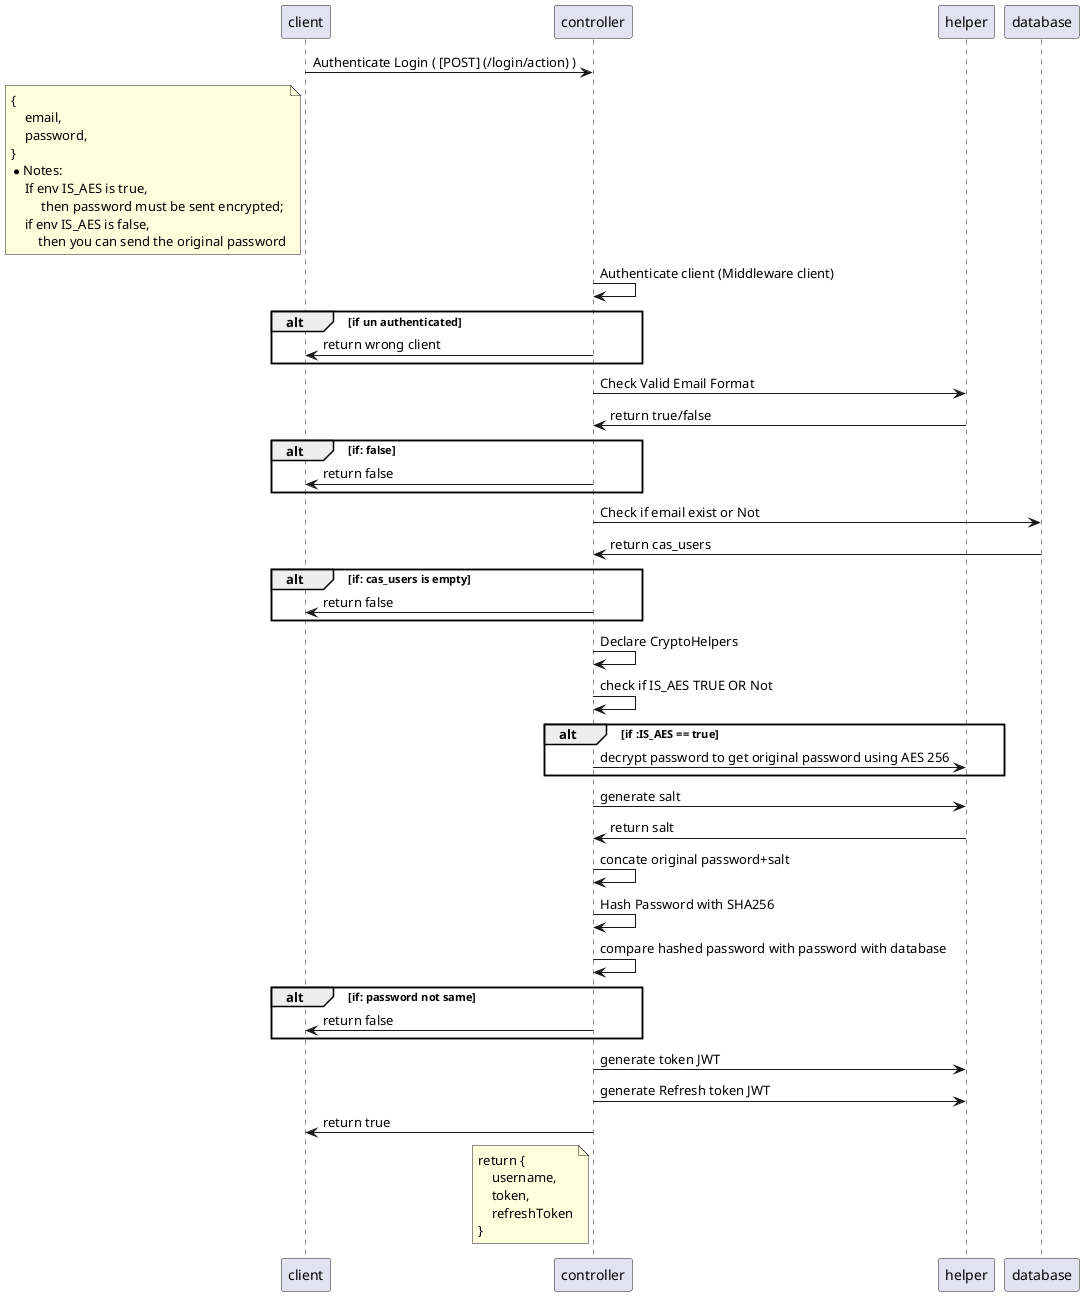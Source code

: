@startuml
client -> controller: Authenticate Login ( [POST] (/login/action) )
note left of client 
{
    email,
    password,
}
* Notes: 
    If env IS_AES is true,
         then password must be sent encrypted;
    if env IS_AES is false,
        then you can send the original password
end note
controller->controller: Authenticate client (Middleware client)
alt if un authenticated
    controller->client: return wrong client
end
controller -> helper: Check Valid Email Format
helper->controller : return true/false
alt if: false
    controller->client: return false
end
controller -> database: Check if email exist or Not
database-> controller: return cas_users
alt if: cas_users is empty
   controller->client: return false 
end
controller->controller: Declare CryptoHelpers
controller->controller: check if IS_AES TRUE OR Not
alt if :IS_AES == true
    controller->helper: decrypt password to get original password using AES 256
end
controller->helper: generate salt 
helper->controller: return salt 
controller->controller: concate original password+salt
controller -> controller: Hash Password with SHA256
controller->controller: compare hashed password with password with database
alt if: password not same
    controller->client: return false
end
controller->helper: generate token JWT
controller->helper: generate Refresh token JWT
controller->client: return true
note left of controller
    return {
        username,
        token,
        refreshToken
    }
end note 
@enduml